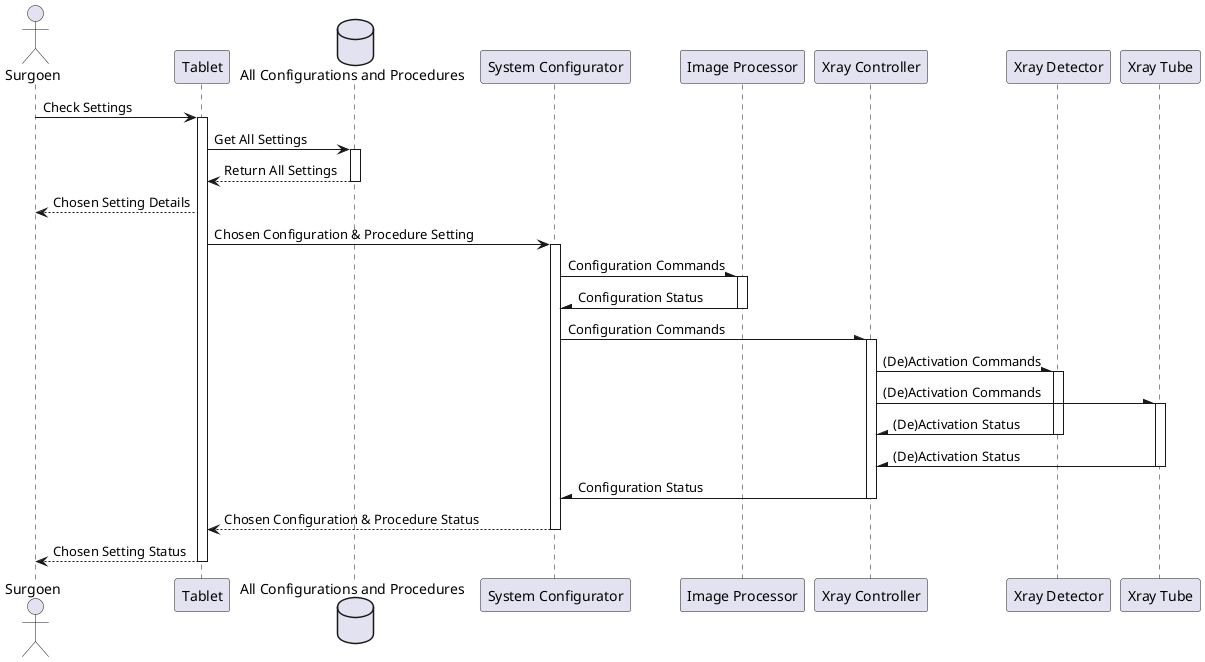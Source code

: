@startuml
actor "Surgoen" as doctor
participant "Tablet" as tablet
database "All Configurations and Procedures" as database
participant "System Configurator" as configurator
participant "Image Processor" as processor
participant "Xray Controller" as controller
participant "Xray Detector" as detector
participant "Xray Tube" as tube

doctor -> tablet : Check Settings
activate tablet

tablet -> database : Get All Settings
activate database
database --> tablet : Return All Settings
deactivate database

tablet --> doctor : Chosen Setting Details
tablet -> configurator : Chosen Configuration & Procedure Setting
activate configurator

configurator -\ processor : Configuration Commands
activate processor
processor -\ configurator : Configuration Status
deactivate processor

configurator -\ controller : Configuration Commands
activate controller

controller -\ detector : (De)Activation Commands
activate detector
controller -\ tube : (De)Activation Commands
activate tube
detector -\ controller : (De)Activation Status
deactivate detector
tube -\ controller : (De)Activation Status
deactivate tube
controller -\ configurator : Configuration Status
deactivate controller
configurator --> tablet : Chosen Configuration & Procedure Status
deactivate configurator
tablet --> doctor : Chosen Setting Status
deactivate tablet




@enduml